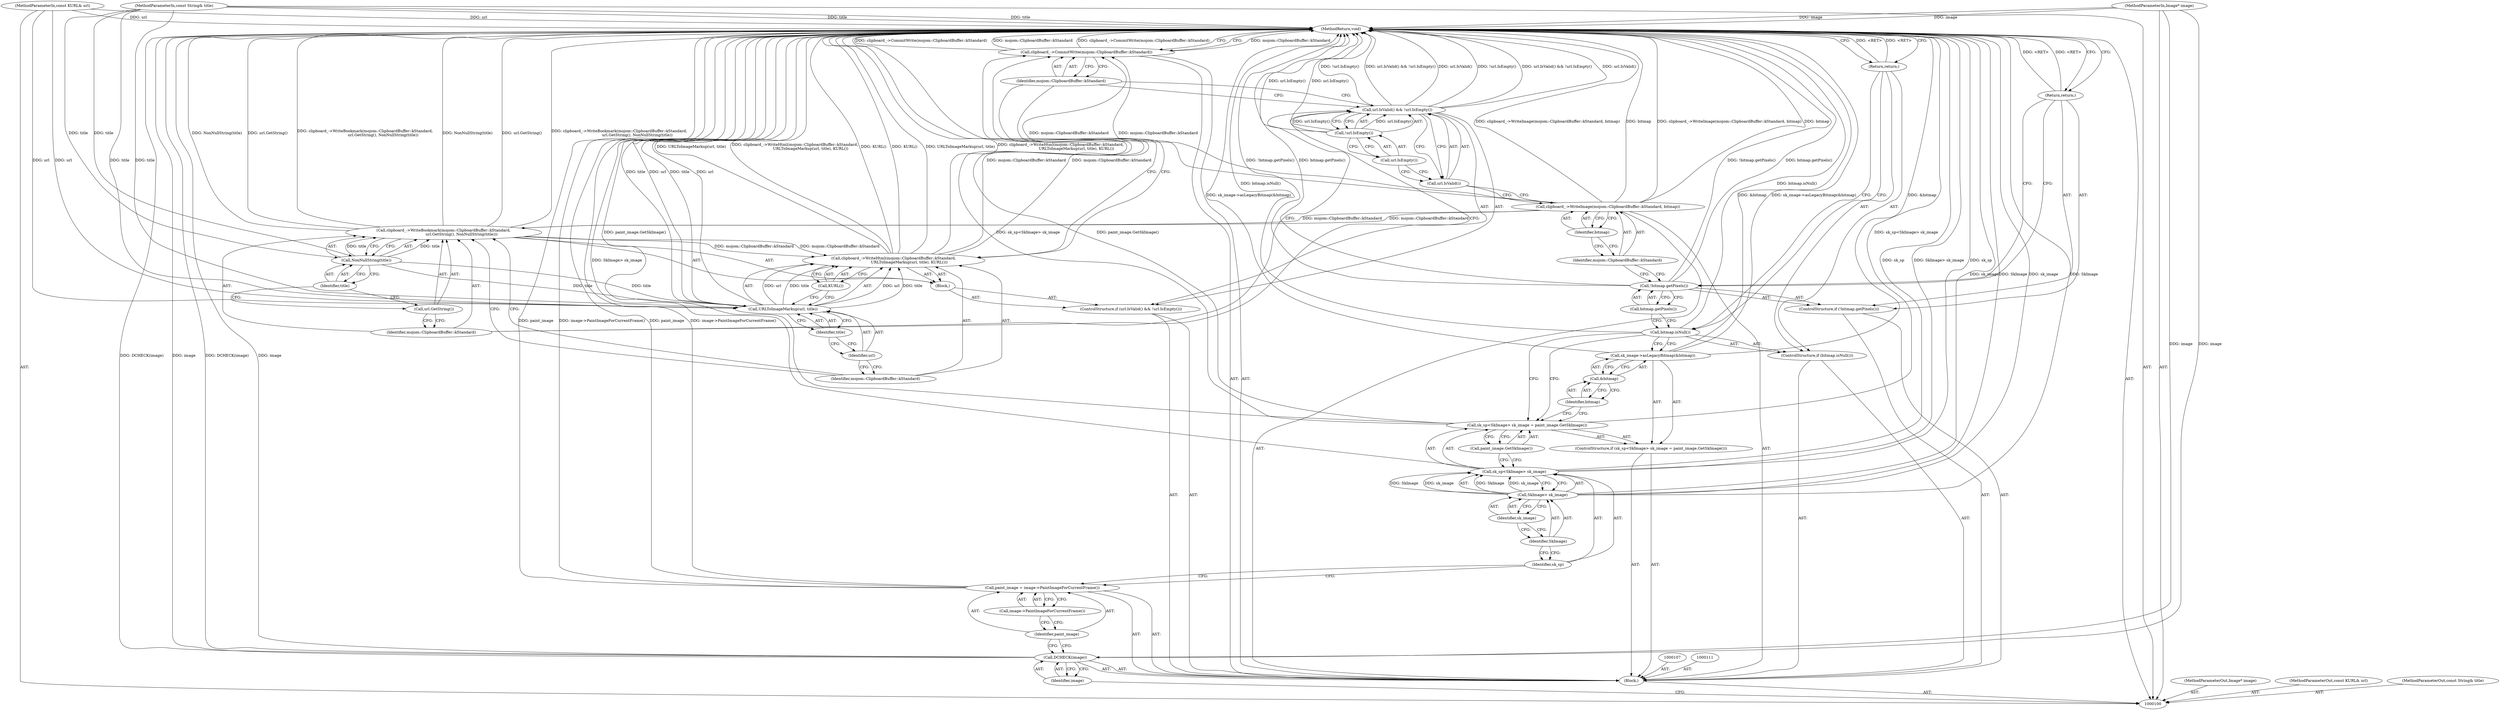 digraph "1_Chrome_0b694217046d6b2bfa5814676e8615c18e6a45ff" {
"1000152" [label="(MethodReturn,void)"];
"1000101" [label="(MethodParameterIn,Image* image)"];
"1000251" [label="(MethodParameterOut,Image* image)"];
"1000123" [label="(ControlStructure,if (bitmap.isNull()))"];
"1000124" [label="(Call,bitmap.isNull())"];
"1000125" [label="(Return,return;)"];
"1000126" [label="(ControlStructure,if (!bitmap.getPixels()))"];
"1000127" [label="(Call,!bitmap.getPixels())"];
"1000128" [label="(Call,bitmap.getPixels())"];
"1000129" [label="(Return,return;)"];
"1000131" [label="(Identifier,mojom::ClipboardBuffer::kStandard)"];
"1000130" [label="(Call,clipboard_->WriteImage(mojom::ClipboardBuffer::kStandard, bitmap))"];
"1000132" [label="(Identifier,bitmap)"];
"1000133" [label="(ControlStructure,if (url.IsValid() && !url.IsEmpty()))"];
"1000136" [label="(Call,!url.IsEmpty())"];
"1000137" [label="(Call,url.IsEmpty())"];
"1000138" [label="(Block,)"];
"1000134" [label="(Call,url.IsValid() && !url.IsEmpty())"];
"1000135" [label="(Call,url.IsValid())"];
"1000102" [label="(MethodParameterIn,const KURL& url)"];
"1000252" [label="(MethodParameterOut,const KURL& url)"];
"1000140" [label="(Identifier,mojom::ClipboardBuffer::kStandard)"];
"1000139" [label="(Call,clipboard_->WriteBookmark(mojom::ClipboardBuffer::kStandard,\n                              url.GetString(), NonNullString(title)))"];
"1000141" [label="(Call,url.GetString())"];
"1000142" [label="(Call,NonNullString(title))"];
"1000143" [label="(Identifier,title)"];
"1000145" [label="(Identifier,mojom::ClipboardBuffer::kStandard)"];
"1000144" [label="(Call,clipboard_->WriteHtml(mojom::ClipboardBuffer::kStandard,\n                          URLToImageMarkup(url, title), KURL()))"];
"1000146" [label="(Call,URLToImageMarkup(url, title))"];
"1000147" [label="(Identifier,url)"];
"1000148" [label="(Identifier,title)"];
"1000149" [label="(Call,KURL())"];
"1000150" [label="(Call,clipboard_->CommitWrite(mojom::ClipboardBuffer::kStandard))"];
"1000151" [label="(Identifier,mojom::ClipboardBuffer::kStandard)"];
"1000103" [label="(MethodParameterIn,const String& title)"];
"1000253" [label="(MethodParameterOut,const String& title)"];
"1000104" [label="(Block,)"];
"1000105" [label="(Call,DCHECK(image))"];
"1000106" [label="(Identifier,image)"];
"1000108" [label="(Call,paint_image = image->PaintImageForCurrentFrame())"];
"1000109" [label="(Identifier,paint_image)"];
"1000110" [label="(Call,image->PaintImageForCurrentFrame())"];
"1000116" [label="(Call,SkImage> sk_image)"];
"1000117" [label="(Identifier,SkImage)"];
"1000112" [label="(ControlStructure,if (sk_sp<SkImage> sk_image = paint_image.GetSkImage()))"];
"1000118" [label="(Identifier,sk_image)"];
"1000119" [label="(Call,paint_image.GetSkImage())"];
"1000113" [label="(Call,sk_sp<SkImage> sk_image = paint_image.GetSkImage())"];
"1000114" [label="(Call,sk_sp<SkImage> sk_image)"];
"1000115" [label="(Identifier,sk_sp)"];
"1000121" [label="(Call,&bitmap)"];
"1000122" [label="(Identifier,bitmap)"];
"1000120" [label="(Call,sk_image->asLegacyBitmap(&bitmap))"];
"1000152" -> "1000100"  [label="AST: "];
"1000152" -> "1000125"  [label="CFG: "];
"1000152" -> "1000129"  [label="CFG: "];
"1000152" -> "1000150"  [label="CFG: "];
"1000116" -> "1000152"  [label="DDG: SkImage"];
"1000116" -> "1000152"  [label="DDG: sk_image"];
"1000130" -> "1000152"  [label="DDG: clipboard_->WriteImage(mojom::ClipboardBuffer::kStandard, bitmap)"];
"1000130" -> "1000152"  [label="DDG: bitmap"];
"1000139" -> "1000152"  [label="DDG: NonNullString(title)"];
"1000139" -> "1000152"  [label="DDG: url.GetString()"];
"1000139" -> "1000152"  [label="DDG: clipboard_->WriteBookmark(mojom::ClipboardBuffer::kStandard,\n                              url.GetString(), NonNullString(title))"];
"1000150" -> "1000152"  [label="DDG: mojom::ClipboardBuffer::kStandard"];
"1000150" -> "1000152"  [label="DDG: clipboard_->CommitWrite(mojom::ClipboardBuffer::kStandard)"];
"1000105" -> "1000152"  [label="DDG: DCHECK(image)"];
"1000105" -> "1000152"  [label="DDG: image"];
"1000113" -> "1000152"  [label="DDG: sk_sp<SkImage> sk_image"];
"1000113" -> "1000152"  [label="DDG: paint_image.GetSkImage()"];
"1000127" -> "1000152"  [label="DDG: !bitmap.getPixels()"];
"1000127" -> "1000152"  [label="DDG: bitmap.getPixels()"];
"1000102" -> "1000152"  [label="DDG: url"];
"1000134" -> "1000152"  [label="DDG: !url.IsEmpty()"];
"1000134" -> "1000152"  [label="DDG: url.IsValid() && !url.IsEmpty()"];
"1000134" -> "1000152"  [label="DDG: url.IsValid()"];
"1000144" -> "1000152"  [label="DDG: URLToImageMarkup(url, title)"];
"1000144" -> "1000152"  [label="DDG: clipboard_->WriteHtml(mojom::ClipboardBuffer::kStandard,\n                          URLToImageMarkup(url, title), KURL())"];
"1000144" -> "1000152"  [label="DDG: KURL()"];
"1000124" -> "1000152"  [label="DDG: bitmap.isNull()"];
"1000103" -> "1000152"  [label="DDG: title"];
"1000114" -> "1000152"  [label="DDG: sk_sp"];
"1000114" -> "1000152"  [label="DDG: SkImage> sk_image"];
"1000120" -> "1000152"  [label="DDG: &bitmap"];
"1000120" -> "1000152"  [label="DDG: sk_image->asLegacyBitmap(&bitmap)"];
"1000146" -> "1000152"  [label="DDG: title"];
"1000146" -> "1000152"  [label="DDG: url"];
"1000101" -> "1000152"  [label="DDG: image"];
"1000108" -> "1000152"  [label="DDG: image->PaintImageForCurrentFrame()"];
"1000108" -> "1000152"  [label="DDG: paint_image"];
"1000136" -> "1000152"  [label="DDG: url.IsEmpty()"];
"1000125" -> "1000152"  [label="DDG: <RET>"];
"1000129" -> "1000152"  [label="DDG: <RET>"];
"1000101" -> "1000100"  [label="AST: "];
"1000101" -> "1000152"  [label="DDG: image"];
"1000101" -> "1000105"  [label="DDG: image"];
"1000251" -> "1000100"  [label="AST: "];
"1000123" -> "1000104"  [label="AST: "];
"1000124" -> "1000123"  [label="AST: "];
"1000125" -> "1000123"  [label="AST: "];
"1000124" -> "1000123"  [label="AST: "];
"1000124" -> "1000120"  [label="CFG: "];
"1000124" -> "1000113"  [label="CFG: "];
"1000125" -> "1000124"  [label="CFG: "];
"1000128" -> "1000124"  [label="CFG: "];
"1000124" -> "1000152"  [label="DDG: bitmap.isNull()"];
"1000125" -> "1000123"  [label="AST: "];
"1000125" -> "1000124"  [label="CFG: "];
"1000152" -> "1000125"  [label="CFG: "];
"1000125" -> "1000152"  [label="DDG: <RET>"];
"1000126" -> "1000104"  [label="AST: "];
"1000127" -> "1000126"  [label="AST: "];
"1000129" -> "1000126"  [label="AST: "];
"1000127" -> "1000126"  [label="AST: "];
"1000127" -> "1000128"  [label="CFG: "];
"1000128" -> "1000127"  [label="AST: "];
"1000129" -> "1000127"  [label="CFG: "];
"1000131" -> "1000127"  [label="CFG: "];
"1000127" -> "1000152"  [label="DDG: !bitmap.getPixels()"];
"1000127" -> "1000152"  [label="DDG: bitmap.getPixels()"];
"1000128" -> "1000127"  [label="AST: "];
"1000128" -> "1000124"  [label="CFG: "];
"1000127" -> "1000128"  [label="CFG: "];
"1000129" -> "1000126"  [label="AST: "];
"1000129" -> "1000127"  [label="CFG: "];
"1000152" -> "1000129"  [label="CFG: "];
"1000129" -> "1000152"  [label="DDG: <RET>"];
"1000131" -> "1000130"  [label="AST: "];
"1000131" -> "1000127"  [label="CFG: "];
"1000132" -> "1000131"  [label="CFG: "];
"1000130" -> "1000104"  [label="AST: "];
"1000130" -> "1000132"  [label="CFG: "];
"1000131" -> "1000130"  [label="AST: "];
"1000132" -> "1000130"  [label="AST: "];
"1000135" -> "1000130"  [label="CFG: "];
"1000130" -> "1000152"  [label="DDG: clipboard_->WriteImage(mojom::ClipboardBuffer::kStandard, bitmap)"];
"1000130" -> "1000152"  [label="DDG: bitmap"];
"1000130" -> "1000139"  [label="DDG: mojom::ClipboardBuffer::kStandard"];
"1000130" -> "1000150"  [label="DDG: mojom::ClipboardBuffer::kStandard"];
"1000132" -> "1000130"  [label="AST: "];
"1000132" -> "1000131"  [label="CFG: "];
"1000130" -> "1000132"  [label="CFG: "];
"1000133" -> "1000104"  [label="AST: "];
"1000134" -> "1000133"  [label="AST: "];
"1000138" -> "1000133"  [label="AST: "];
"1000136" -> "1000134"  [label="AST: "];
"1000136" -> "1000137"  [label="CFG: "];
"1000137" -> "1000136"  [label="AST: "];
"1000134" -> "1000136"  [label="CFG: "];
"1000136" -> "1000152"  [label="DDG: url.IsEmpty()"];
"1000136" -> "1000134"  [label="DDG: url.IsEmpty()"];
"1000137" -> "1000136"  [label="AST: "];
"1000137" -> "1000135"  [label="CFG: "];
"1000136" -> "1000137"  [label="CFG: "];
"1000138" -> "1000133"  [label="AST: "];
"1000139" -> "1000138"  [label="AST: "];
"1000144" -> "1000138"  [label="AST: "];
"1000134" -> "1000133"  [label="AST: "];
"1000134" -> "1000135"  [label="CFG: "];
"1000134" -> "1000136"  [label="CFG: "];
"1000135" -> "1000134"  [label="AST: "];
"1000136" -> "1000134"  [label="AST: "];
"1000140" -> "1000134"  [label="CFG: "];
"1000151" -> "1000134"  [label="CFG: "];
"1000134" -> "1000152"  [label="DDG: !url.IsEmpty()"];
"1000134" -> "1000152"  [label="DDG: url.IsValid() && !url.IsEmpty()"];
"1000134" -> "1000152"  [label="DDG: url.IsValid()"];
"1000136" -> "1000134"  [label="DDG: url.IsEmpty()"];
"1000135" -> "1000134"  [label="AST: "];
"1000135" -> "1000130"  [label="CFG: "];
"1000137" -> "1000135"  [label="CFG: "];
"1000134" -> "1000135"  [label="CFG: "];
"1000102" -> "1000100"  [label="AST: "];
"1000102" -> "1000152"  [label="DDG: url"];
"1000102" -> "1000146"  [label="DDG: url"];
"1000252" -> "1000100"  [label="AST: "];
"1000140" -> "1000139"  [label="AST: "];
"1000140" -> "1000134"  [label="CFG: "];
"1000141" -> "1000140"  [label="CFG: "];
"1000139" -> "1000138"  [label="AST: "];
"1000139" -> "1000142"  [label="CFG: "];
"1000140" -> "1000139"  [label="AST: "];
"1000141" -> "1000139"  [label="AST: "];
"1000142" -> "1000139"  [label="AST: "];
"1000145" -> "1000139"  [label="CFG: "];
"1000139" -> "1000152"  [label="DDG: NonNullString(title)"];
"1000139" -> "1000152"  [label="DDG: url.GetString()"];
"1000139" -> "1000152"  [label="DDG: clipboard_->WriteBookmark(mojom::ClipboardBuffer::kStandard,\n                              url.GetString(), NonNullString(title))"];
"1000130" -> "1000139"  [label="DDG: mojom::ClipboardBuffer::kStandard"];
"1000142" -> "1000139"  [label="DDG: title"];
"1000139" -> "1000144"  [label="DDG: mojom::ClipboardBuffer::kStandard"];
"1000141" -> "1000139"  [label="AST: "];
"1000141" -> "1000140"  [label="CFG: "];
"1000143" -> "1000141"  [label="CFG: "];
"1000142" -> "1000139"  [label="AST: "];
"1000142" -> "1000143"  [label="CFG: "];
"1000143" -> "1000142"  [label="AST: "];
"1000139" -> "1000142"  [label="CFG: "];
"1000142" -> "1000139"  [label="DDG: title"];
"1000103" -> "1000142"  [label="DDG: title"];
"1000142" -> "1000146"  [label="DDG: title"];
"1000143" -> "1000142"  [label="AST: "];
"1000143" -> "1000141"  [label="CFG: "];
"1000142" -> "1000143"  [label="CFG: "];
"1000145" -> "1000144"  [label="AST: "];
"1000145" -> "1000139"  [label="CFG: "];
"1000147" -> "1000145"  [label="CFG: "];
"1000144" -> "1000138"  [label="AST: "];
"1000144" -> "1000149"  [label="CFG: "];
"1000145" -> "1000144"  [label="AST: "];
"1000146" -> "1000144"  [label="AST: "];
"1000149" -> "1000144"  [label="AST: "];
"1000151" -> "1000144"  [label="CFG: "];
"1000144" -> "1000152"  [label="DDG: URLToImageMarkup(url, title)"];
"1000144" -> "1000152"  [label="DDG: clipboard_->WriteHtml(mojom::ClipboardBuffer::kStandard,\n                          URLToImageMarkup(url, title), KURL())"];
"1000144" -> "1000152"  [label="DDG: KURL()"];
"1000139" -> "1000144"  [label="DDG: mojom::ClipboardBuffer::kStandard"];
"1000146" -> "1000144"  [label="DDG: url"];
"1000146" -> "1000144"  [label="DDG: title"];
"1000144" -> "1000150"  [label="DDG: mojom::ClipboardBuffer::kStandard"];
"1000146" -> "1000144"  [label="AST: "];
"1000146" -> "1000148"  [label="CFG: "];
"1000147" -> "1000146"  [label="AST: "];
"1000148" -> "1000146"  [label="AST: "];
"1000149" -> "1000146"  [label="CFG: "];
"1000146" -> "1000152"  [label="DDG: title"];
"1000146" -> "1000152"  [label="DDG: url"];
"1000146" -> "1000144"  [label="DDG: url"];
"1000146" -> "1000144"  [label="DDG: title"];
"1000102" -> "1000146"  [label="DDG: url"];
"1000142" -> "1000146"  [label="DDG: title"];
"1000103" -> "1000146"  [label="DDG: title"];
"1000147" -> "1000146"  [label="AST: "];
"1000147" -> "1000145"  [label="CFG: "];
"1000148" -> "1000147"  [label="CFG: "];
"1000148" -> "1000146"  [label="AST: "];
"1000148" -> "1000147"  [label="CFG: "];
"1000146" -> "1000148"  [label="CFG: "];
"1000149" -> "1000144"  [label="AST: "];
"1000149" -> "1000146"  [label="CFG: "];
"1000144" -> "1000149"  [label="CFG: "];
"1000150" -> "1000104"  [label="AST: "];
"1000150" -> "1000151"  [label="CFG: "];
"1000151" -> "1000150"  [label="AST: "];
"1000152" -> "1000150"  [label="CFG: "];
"1000150" -> "1000152"  [label="DDG: mojom::ClipboardBuffer::kStandard"];
"1000150" -> "1000152"  [label="DDG: clipboard_->CommitWrite(mojom::ClipboardBuffer::kStandard)"];
"1000144" -> "1000150"  [label="DDG: mojom::ClipboardBuffer::kStandard"];
"1000130" -> "1000150"  [label="DDG: mojom::ClipboardBuffer::kStandard"];
"1000151" -> "1000150"  [label="AST: "];
"1000151" -> "1000144"  [label="CFG: "];
"1000151" -> "1000134"  [label="CFG: "];
"1000150" -> "1000151"  [label="CFG: "];
"1000103" -> "1000100"  [label="AST: "];
"1000103" -> "1000152"  [label="DDG: title"];
"1000103" -> "1000142"  [label="DDG: title"];
"1000103" -> "1000146"  [label="DDG: title"];
"1000253" -> "1000100"  [label="AST: "];
"1000104" -> "1000100"  [label="AST: "];
"1000105" -> "1000104"  [label="AST: "];
"1000107" -> "1000104"  [label="AST: "];
"1000108" -> "1000104"  [label="AST: "];
"1000111" -> "1000104"  [label="AST: "];
"1000112" -> "1000104"  [label="AST: "];
"1000123" -> "1000104"  [label="AST: "];
"1000126" -> "1000104"  [label="AST: "];
"1000130" -> "1000104"  [label="AST: "];
"1000133" -> "1000104"  [label="AST: "];
"1000150" -> "1000104"  [label="AST: "];
"1000105" -> "1000104"  [label="AST: "];
"1000105" -> "1000106"  [label="CFG: "];
"1000106" -> "1000105"  [label="AST: "];
"1000109" -> "1000105"  [label="CFG: "];
"1000105" -> "1000152"  [label="DDG: DCHECK(image)"];
"1000105" -> "1000152"  [label="DDG: image"];
"1000101" -> "1000105"  [label="DDG: image"];
"1000106" -> "1000105"  [label="AST: "];
"1000106" -> "1000100"  [label="CFG: "];
"1000105" -> "1000106"  [label="CFG: "];
"1000108" -> "1000104"  [label="AST: "];
"1000108" -> "1000110"  [label="CFG: "];
"1000109" -> "1000108"  [label="AST: "];
"1000110" -> "1000108"  [label="AST: "];
"1000115" -> "1000108"  [label="CFG: "];
"1000108" -> "1000152"  [label="DDG: image->PaintImageForCurrentFrame()"];
"1000108" -> "1000152"  [label="DDG: paint_image"];
"1000109" -> "1000108"  [label="AST: "];
"1000109" -> "1000105"  [label="CFG: "];
"1000110" -> "1000109"  [label="CFG: "];
"1000110" -> "1000108"  [label="AST: "];
"1000110" -> "1000109"  [label="CFG: "];
"1000108" -> "1000110"  [label="CFG: "];
"1000116" -> "1000114"  [label="AST: "];
"1000116" -> "1000118"  [label="CFG: "];
"1000117" -> "1000116"  [label="AST: "];
"1000118" -> "1000116"  [label="AST: "];
"1000114" -> "1000116"  [label="CFG: "];
"1000116" -> "1000152"  [label="DDG: SkImage"];
"1000116" -> "1000152"  [label="DDG: sk_image"];
"1000116" -> "1000114"  [label="DDG: SkImage"];
"1000116" -> "1000114"  [label="DDG: sk_image"];
"1000117" -> "1000116"  [label="AST: "];
"1000117" -> "1000115"  [label="CFG: "];
"1000118" -> "1000117"  [label="CFG: "];
"1000112" -> "1000104"  [label="AST: "];
"1000113" -> "1000112"  [label="AST: "];
"1000120" -> "1000112"  [label="AST: "];
"1000118" -> "1000116"  [label="AST: "];
"1000118" -> "1000117"  [label="CFG: "];
"1000116" -> "1000118"  [label="CFG: "];
"1000119" -> "1000113"  [label="AST: "];
"1000119" -> "1000114"  [label="CFG: "];
"1000113" -> "1000119"  [label="CFG: "];
"1000113" -> "1000112"  [label="AST: "];
"1000113" -> "1000119"  [label="CFG: "];
"1000114" -> "1000113"  [label="AST: "];
"1000119" -> "1000113"  [label="AST: "];
"1000122" -> "1000113"  [label="CFG: "];
"1000124" -> "1000113"  [label="CFG: "];
"1000113" -> "1000152"  [label="DDG: sk_sp<SkImage> sk_image"];
"1000113" -> "1000152"  [label="DDG: paint_image.GetSkImage()"];
"1000114" -> "1000113"  [label="AST: "];
"1000114" -> "1000116"  [label="CFG: "];
"1000115" -> "1000114"  [label="AST: "];
"1000116" -> "1000114"  [label="AST: "];
"1000119" -> "1000114"  [label="CFG: "];
"1000114" -> "1000152"  [label="DDG: sk_sp"];
"1000114" -> "1000152"  [label="DDG: SkImage> sk_image"];
"1000116" -> "1000114"  [label="DDG: SkImage"];
"1000116" -> "1000114"  [label="DDG: sk_image"];
"1000115" -> "1000114"  [label="AST: "];
"1000115" -> "1000108"  [label="CFG: "];
"1000117" -> "1000115"  [label="CFG: "];
"1000121" -> "1000120"  [label="AST: "];
"1000121" -> "1000122"  [label="CFG: "];
"1000122" -> "1000121"  [label="AST: "];
"1000120" -> "1000121"  [label="CFG: "];
"1000122" -> "1000121"  [label="AST: "];
"1000122" -> "1000113"  [label="CFG: "];
"1000121" -> "1000122"  [label="CFG: "];
"1000120" -> "1000112"  [label="AST: "];
"1000120" -> "1000121"  [label="CFG: "];
"1000121" -> "1000120"  [label="AST: "];
"1000124" -> "1000120"  [label="CFG: "];
"1000120" -> "1000152"  [label="DDG: &bitmap"];
"1000120" -> "1000152"  [label="DDG: sk_image->asLegacyBitmap(&bitmap)"];
}
